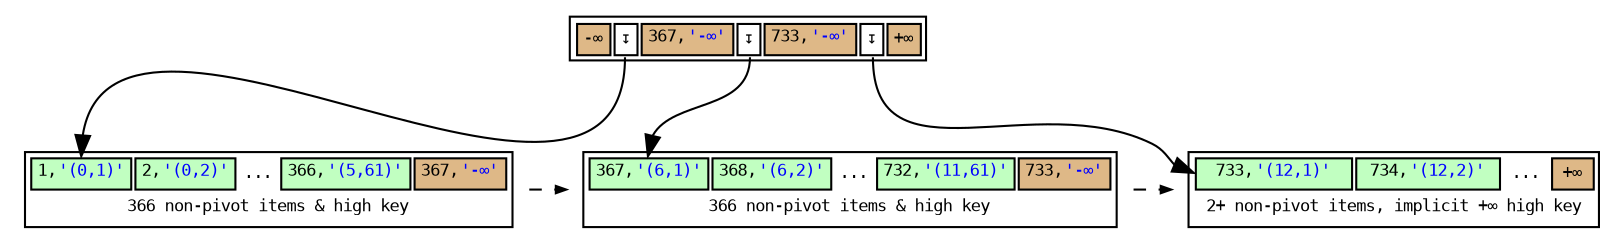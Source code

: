 // Example B-Tree graph
//
// Breadth-first order
//
// Start from root, go left to right
//
// Workflow:
//
// $ dot -T svg btree.dot -o btree.svg;

digraph nbtree {
graph [fontname = "monospace"];
node [shape = none,height=.1,fontname = "monospace",fontsize=8];
// Level 1 (root level)
// Downlinks + highkey:
rootnode[ label=<<table>
                    <tr>
                        <td bgcolor='burlywood' port="s0">-&infin;</td>
                        <td bgcolor='white' port="d0">&#8615;</td>
                        <td bgcolor='burlywood' port="s1">367,<font color="blue">'-&infin;'</font></td>
                        <td bgcolor='white' port="d1">&#8615;</td>
                        <td bgcolor='burlywood' port="s2">733,<font color="blue">'-&infin;'</font></td>
                        <td bgcolor='white' port="d2">&#8615;</td>
                        <td bgcolor='burlywood' port="hk">+&infin;</td>
                    </tr>
                </table>
               >
        ];
// Downlink arrows to children:
"rootnode":d0 -> "leafnode_1":t0
"rootnode":d1 -> "leafnode_2":t0
"rootnode":d2 -> "leafnode_3":t0

// sibling pointer:
// (None)


// Level 0 (leaf level)
leafnode_1[ label=<<table>
                    <tr>
                        <td bgcolor='darkseagreen1' port="t0">1,<font color="blue">'(0,1)'</font></td>
                        <td bgcolor='darkseagreen1' port="t1">2,<font color="blue">'(0,2)'</font></td>
                        <td border="0" bgcolor='white' port="t2">...</td>
                        <td bgcolor='darkseagreen1' port="t1">366,<font color="blue">'(5,61)'</font></td>
                        <td bgcolor='burlywood' port="hk">367,<font color="blue">'-&infin;'</font></td>
                    </tr>
                    <tr>
                        <td colspan="5" border="0" bgcolor='white'>366 non-pivot items &amp; high key</td>
                    </tr>
                </table>
               >
        ];
// sibling pointer:
"leafnode_1" -> "leafnode_2"[constraint=false,color=black,style=dashed,arrowsize=0.5]
leafnode_2[ label=<<table>
                    <tr>
                        <td bgcolor='darkseagreen1' port="t0">367,<font color="blue">'(6,1)'</font></td>
                        <td bgcolor='darkseagreen1' port="t1">368,<font color="blue">'(6,2)'</font></td>
                        <td border="0" bgcolor='white' port="t2">...</td>
                        <td bgcolor='darkseagreen1' port="t3">732,<font color="blue">'(11,61)'</font></td>
                        <td bgcolor='burlywood' port="hk">733,<font color="blue">'-&infin;'</font></td>
                    </tr>
                    <tr>
                        <td colspan="5" border="0" bgcolor='white'>366 non-pivot items &amp; high key</td>
                    </tr>
                </table>
               >
        ];
// sibling pointer:
"leafnode_2" -> "leafnode_3"[constraint=false,color=black,style=dashed,arrowsize=0.5]
leafnode_3[ label=<<table>
                    <tr>
                        <td bgcolor='darkseagreen1' port="t0">733,<font color="blue">'(12,1)'</font></td>
                        <td bgcolor='darkseagreen1' port="t1">734,<font color="blue">'(12,2)'</font></td>
                        <td border="0" bgcolor='white' port="t2">...</td>
                        <td bgcolor='burlywood' port="hk">+&infin;</td>
                    </tr>
                    <tr>
                        <td colspan="4" border="0" bgcolor='white'>2+ non-pivot items, implicit +&infin; high key</td>
                    </tr>
                </table>
               >
        ];

//Force alignment from root to internal to leaf levels:
edge[style=invis];
"rootnode":d1 -> "leafnode_2":t2
}
